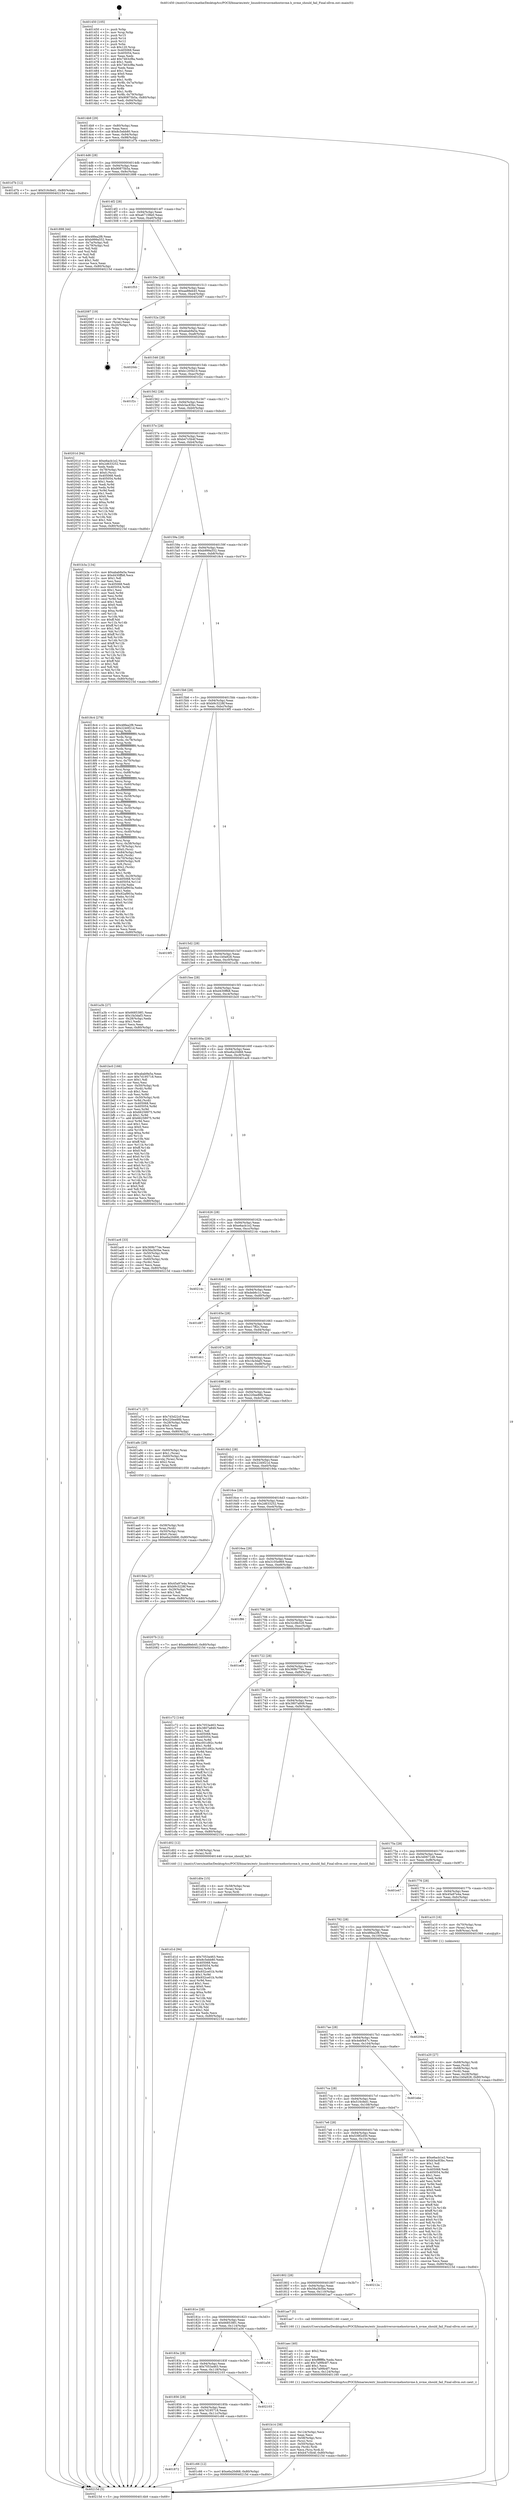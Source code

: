 digraph "0x401450" {
  label = "0x401450 (/mnt/c/Users/mathe/Desktop/tcc/POCII/binaries/extr_linuxdriversnvmehostnvme.h_nvme_should_fail_Final-ollvm.out::main(0))"
  labelloc = "t"
  node[shape=record]

  Entry [label="",width=0.3,height=0.3,shape=circle,fillcolor=black,style=filled]
  "0x4014b9" [label="{
     0x4014b9 [29]\l
     | [instrs]\l
     &nbsp;&nbsp;0x4014b9 \<+3\>: mov -0x80(%rbp),%eax\l
     &nbsp;&nbsp;0x4014bc \<+2\>: mov %eax,%ecx\l
     &nbsp;&nbsp;0x4014be \<+6\>: sub $0x8c5ebb80,%ecx\l
     &nbsp;&nbsp;0x4014c4 \<+6\>: mov %eax,-0x94(%rbp)\l
     &nbsp;&nbsp;0x4014ca \<+6\>: mov %ecx,-0x98(%rbp)\l
     &nbsp;&nbsp;0x4014d0 \<+6\>: je 0000000000401d7b \<main+0x92b\>\l
  }"]
  "0x401d7b" [label="{
     0x401d7b [12]\l
     | [instrs]\l
     &nbsp;&nbsp;0x401d7b \<+7\>: movl $0x516cfed1,-0x80(%rbp)\l
     &nbsp;&nbsp;0x401d82 \<+5\>: jmp 000000000040215d \<main+0xd0d\>\l
  }"]
  "0x4014d6" [label="{
     0x4014d6 [28]\l
     | [instrs]\l
     &nbsp;&nbsp;0x4014d6 \<+5\>: jmp 00000000004014db \<main+0x8b\>\l
     &nbsp;&nbsp;0x4014db \<+6\>: mov -0x94(%rbp),%eax\l
     &nbsp;&nbsp;0x4014e1 \<+5\>: sub $0x90875b5a,%eax\l
     &nbsp;&nbsp;0x4014e6 \<+6\>: mov %eax,-0x9c(%rbp)\l
     &nbsp;&nbsp;0x4014ec \<+6\>: je 0000000000401898 \<main+0x448\>\l
  }"]
  Exit [label="",width=0.3,height=0.3,shape=circle,fillcolor=black,style=filled,peripheries=2]
  "0x401898" [label="{
     0x401898 [44]\l
     | [instrs]\l
     &nbsp;&nbsp;0x401898 \<+5\>: mov $0x48fea2f8,%eax\l
     &nbsp;&nbsp;0x40189d \<+5\>: mov $0xb999a552,%ecx\l
     &nbsp;&nbsp;0x4018a2 \<+3\>: mov -0x7a(%rbp),%dl\l
     &nbsp;&nbsp;0x4018a5 \<+4\>: mov -0x79(%rbp),%sil\l
     &nbsp;&nbsp;0x4018a9 \<+3\>: mov %dl,%dil\l
     &nbsp;&nbsp;0x4018ac \<+3\>: and %sil,%dil\l
     &nbsp;&nbsp;0x4018af \<+3\>: xor %sil,%dl\l
     &nbsp;&nbsp;0x4018b2 \<+3\>: or %dl,%dil\l
     &nbsp;&nbsp;0x4018b5 \<+4\>: test $0x1,%dil\l
     &nbsp;&nbsp;0x4018b9 \<+3\>: cmovne %ecx,%eax\l
     &nbsp;&nbsp;0x4018bc \<+3\>: mov %eax,-0x80(%rbp)\l
     &nbsp;&nbsp;0x4018bf \<+5\>: jmp 000000000040215d \<main+0xd0d\>\l
  }"]
  "0x4014f2" [label="{
     0x4014f2 [28]\l
     | [instrs]\l
     &nbsp;&nbsp;0x4014f2 \<+5\>: jmp 00000000004014f7 \<main+0xa7\>\l
     &nbsp;&nbsp;0x4014f7 \<+6\>: mov -0x94(%rbp),%eax\l
     &nbsp;&nbsp;0x4014fd \<+5\>: sub $0xa67108e0,%eax\l
     &nbsp;&nbsp;0x401502 \<+6\>: mov %eax,-0xa0(%rbp)\l
     &nbsp;&nbsp;0x401508 \<+6\>: je 0000000000401f53 \<main+0xb03\>\l
  }"]
  "0x40215d" [label="{
     0x40215d [5]\l
     | [instrs]\l
     &nbsp;&nbsp;0x40215d \<+5\>: jmp 00000000004014b9 \<main+0x69\>\l
  }"]
  "0x401450" [label="{
     0x401450 [105]\l
     | [instrs]\l
     &nbsp;&nbsp;0x401450 \<+1\>: push %rbp\l
     &nbsp;&nbsp;0x401451 \<+3\>: mov %rsp,%rbp\l
     &nbsp;&nbsp;0x401454 \<+2\>: push %r15\l
     &nbsp;&nbsp;0x401456 \<+2\>: push %r14\l
     &nbsp;&nbsp;0x401458 \<+2\>: push %r12\l
     &nbsp;&nbsp;0x40145a \<+1\>: push %rbx\l
     &nbsp;&nbsp;0x40145b \<+7\>: sub $0x120,%rsp\l
     &nbsp;&nbsp;0x401462 \<+7\>: mov 0x405068,%eax\l
     &nbsp;&nbsp;0x401469 \<+7\>: mov 0x405054,%ecx\l
     &nbsp;&nbsp;0x401470 \<+2\>: mov %eax,%edx\l
     &nbsp;&nbsp;0x401472 \<+6\>: add $0x7463cf8a,%edx\l
     &nbsp;&nbsp;0x401478 \<+3\>: sub $0x1,%edx\l
     &nbsp;&nbsp;0x40147b \<+6\>: sub $0x7463cf8a,%edx\l
     &nbsp;&nbsp;0x401481 \<+3\>: imul %edx,%eax\l
     &nbsp;&nbsp;0x401484 \<+3\>: and $0x1,%eax\l
     &nbsp;&nbsp;0x401487 \<+3\>: cmp $0x0,%eax\l
     &nbsp;&nbsp;0x40148a \<+4\>: sete %r8b\l
     &nbsp;&nbsp;0x40148e \<+4\>: and $0x1,%r8b\l
     &nbsp;&nbsp;0x401492 \<+4\>: mov %r8b,-0x7a(%rbp)\l
     &nbsp;&nbsp;0x401496 \<+3\>: cmp $0xa,%ecx\l
     &nbsp;&nbsp;0x401499 \<+4\>: setl %r8b\l
     &nbsp;&nbsp;0x40149d \<+4\>: and $0x1,%r8b\l
     &nbsp;&nbsp;0x4014a1 \<+4\>: mov %r8b,-0x79(%rbp)\l
     &nbsp;&nbsp;0x4014a5 \<+7\>: movl $0x90875b5a,-0x80(%rbp)\l
     &nbsp;&nbsp;0x4014ac \<+6\>: mov %edi,-0x84(%rbp)\l
     &nbsp;&nbsp;0x4014b2 \<+7\>: mov %rsi,-0x90(%rbp)\l
  }"]
  "0x401d1d" [label="{
     0x401d1d [94]\l
     | [instrs]\l
     &nbsp;&nbsp;0x401d1d \<+5\>: mov $0x7053a463,%ecx\l
     &nbsp;&nbsp;0x401d22 \<+5\>: mov $0x8c5ebb80,%edx\l
     &nbsp;&nbsp;0x401d27 \<+7\>: mov 0x405068,%esi\l
     &nbsp;&nbsp;0x401d2e \<+8\>: mov 0x405054,%r8d\l
     &nbsp;&nbsp;0x401d36 \<+3\>: mov %esi,%r9d\l
     &nbsp;&nbsp;0x401d39 \<+7\>: add $0x932ce01b,%r9d\l
     &nbsp;&nbsp;0x401d40 \<+4\>: sub $0x1,%r9d\l
     &nbsp;&nbsp;0x401d44 \<+7\>: sub $0x932ce01b,%r9d\l
     &nbsp;&nbsp;0x401d4b \<+4\>: imul %r9d,%esi\l
     &nbsp;&nbsp;0x401d4f \<+3\>: and $0x1,%esi\l
     &nbsp;&nbsp;0x401d52 \<+3\>: cmp $0x0,%esi\l
     &nbsp;&nbsp;0x401d55 \<+4\>: sete %r10b\l
     &nbsp;&nbsp;0x401d59 \<+4\>: cmp $0xa,%r8d\l
     &nbsp;&nbsp;0x401d5d \<+4\>: setl %r11b\l
     &nbsp;&nbsp;0x401d61 \<+3\>: mov %r10b,%bl\l
     &nbsp;&nbsp;0x401d64 \<+3\>: and %r11b,%bl\l
     &nbsp;&nbsp;0x401d67 \<+3\>: xor %r11b,%r10b\l
     &nbsp;&nbsp;0x401d6a \<+3\>: or %r10b,%bl\l
     &nbsp;&nbsp;0x401d6d \<+3\>: test $0x1,%bl\l
     &nbsp;&nbsp;0x401d70 \<+3\>: cmovne %edx,%ecx\l
     &nbsp;&nbsp;0x401d73 \<+3\>: mov %ecx,-0x80(%rbp)\l
     &nbsp;&nbsp;0x401d76 \<+5\>: jmp 000000000040215d \<main+0xd0d\>\l
  }"]
  "0x401f53" [label="{
     0x401f53\l
  }", style=dashed]
  "0x40150e" [label="{
     0x40150e [28]\l
     | [instrs]\l
     &nbsp;&nbsp;0x40150e \<+5\>: jmp 0000000000401513 \<main+0xc3\>\l
     &nbsp;&nbsp;0x401513 \<+6\>: mov -0x94(%rbp),%eax\l
     &nbsp;&nbsp;0x401519 \<+5\>: sub $0xaa88eb45,%eax\l
     &nbsp;&nbsp;0x40151e \<+6\>: mov %eax,-0xa4(%rbp)\l
     &nbsp;&nbsp;0x401524 \<+6\>: je 0000000000402087 \<main+0xc37\>\l
  }"]
  "0x401d0e" [label="{
     0x401d0e [15]\l
     | [instrs]\l
     &nbsp;&nbsp;0x401d0e \<+4\>: mov -0x58(%rbp),%rax\l
     &nbsp;&nbsp;0x401d12 \<+3\>: mov (%rax),%rax\l
     &nbsp;&nbsp;0x401d15 \<+3\>: mov %rax,%rdi\l
     &nbsp;&nbsp;0x401d18 \<+5\>: call 0000000000401030 \<free@plt\>\l
     | [calls]\l
     &nbsp;&nbsp;0x401030 \{1\} (unknown)\l
  }"]
  "0x402087" [label="{
     0x402087 [19]\l
     | [instrs]\l
     &nbsp;&nbsp;0x402087 \<+4\>: mov -0x78(%rbp),%rax\l
     &nbsp;&nbsp;0x40208b \<+2\>: mov (%rax),%eax\l
     &nbsp;&nbsp;0x40208d \<+4\>: lea -0x20(%rbp),%rsp\l
     &nbsp;&nbsp;0x402091 \<+1\>: pop %rbx\l
     &nbsp;&nbsp;0x402092 \<+2\>: pop %r12\l
     &nbsp;&nbsp;0x402094 \<+2\>: pop %r14\l
     &nbsp;&nbsp;0x402096 \<+2\>: pop %r15\l
     &nbsp;&nbsp;0x402098 \<+1\>: pop %rbp\l
     &nbsp;&nbsp;0x402099 \<+1\>: ret\l
  }"]
  "0x40152a" [label="{
     0x40152a [28]\l
     | [instrs]\l
     &nbsp;&nbsp;0x40152a \<+5\>: jmp 000000000040152f \<main+0xdf\>\l
     &nbsp;&nbsp;0x40152f \<+6\>: mov -0x94(%rbp),%eax\l
     &nbsp;&nbsp;0x401535 \<+5\>: sub $0xabab9a5a,%eax\l
     &nbsp;&nbsp;0x40153a \<+6\>: mov %eax,-0xa8(%rbp)\l
     &nbsp;&nbsp;0x401540 \<+6\>: je 00000000004020dc \<main+0xc8c\>\l
  }"]
  "0x401872" [label="{
     0x401872\l
  }", style=dashed]
  "0x4020dc" [label="{
     0x4020dc\l
  }", style=dashed]
  "0x401546" [label="{
     0x401546 [28]\l
     | [instrs]\l
     &nbsp;&nbsp;0x401546 \<+5\>: jmp 000000000040154b \<main+0xfb\>\l
     &nbsp;&nbsp;0x40154b \<+6\>: mov -0x94(%rbp),%eax\l
     &nbsp;&nbsp;0x401551 \<+5\>: sub $0xb1205b19,%eax\l
     &nbsp;&nbsp;0x401556 \<+6\>: mov %eax,-0xac(%rbp)\l
     &nbsp;&nbsp;0x40155c \<+6\>: je 0000000000401f2c \<main+0xadc\>\l
  }"]
  "0x401c66" [label="{
     0x401c66 [12]\l
     | [instrs]\l
     &nbsp;&nbsp;0x401c66 \<+7\>: movl $0xe6a20d68,-0x80(%rbp)\l
     &nbsp;&nbsp;0x401c6d \<+5\>: jmp 000000000040215d \<main+0xd0d\>\l
  }"]
  "0x401f2c" [label="{
     0x401f2c\l
  }", style=dashed]
  "0x401562" [label="{
     0x401562 [28]\l
     | [instrs]\l
     &nbsp;&nbsp;0x401562 \<+5\>: jmp 0000000000401567 \<main+0x117\>\l
     &nbsp;&nbsp;0x401567 \<+6\>: mov -0x94(%rbp),%eax\l
     &nbsp;&nbsp;0x40156d \<+5\>: sub $0xb3ac83bc,%eax\l
     &nbsp;&nbsp;0x401572 \<+6\>: mov %eax,-0xb0(%rbp)\l
     &nbsp;&nbsp;0x401578 \<+6\>: je 000000000040201d \<main+0xbcd\>\l
  }"]
  "0x401856" [label="{
     0x401856 [28]\l
     | [instrs]\l
     &nbsp;&nbsp;0x401856 \<+5\>: jmp 000000000040185b \<main+0x40b\>\l
     &nbsp;&nbsp;0x40185b \<+6\>: mov -0x94(%rbp),%eax\l
     &nbsp;&nbsp;0x401861 \<+5\>: sub $0x7d195718,%eax\l
     &nbsp;&nbsp;0x401866 \<+6\>: mov %eax,-0x11c(%rbp)\l
     &nbsp;&nbsp;0x40186c \<+6\>: je 0000000000401c66 \<main+0x816\>\l
  }"]
  "0x40201d" [label="{
     0x40201d [94]\l
     | [instrs]\l
     &nbsp;&nbsp;0x40201d \<+5\>: mov $0xe6acb1e2,%eax\l
     &nbsp;&nbsp;0x402022 \<+5\>: mov $0x2d633252,%ecx\l
     &nbsp;&nbsp;0x402027 \<+2\>: xor %edx,%edx\l
     &nbsp;&nbsp;0x402029 \<+4\>: mov -0x78(%rbp),%rsi\l
     &nbsp;&nbsp;0x40202d \<+6\>: movl $0x0,(%rsi)\l
     &nbsp;&nbsp;0x402033 \<+7\>: mov 0x405068,%edi\l
     &nbsp;&nbsp;0x40203a \<+8\>: mov 0x405054,%r8d\l
     &nbsp;&nbsp;0x402042 \<+3\>: sub $0x1,%edx\l
     &nbsp;&nbsp;0x402045 \<+3\>: mov %edi,%r9d\l
     &nbsp;&nbsp;0x402048 \<+3\>: add %edx,%r9d\l
     &nbsp;&nbsp;0x40204b \<+4\>: imul %r9d,%edi\l
     &nbsp;&nbsp;0x40204f \<+3\>: and $0x1,%edi\l
     &nbsp;&nbsp;0x402052 \<+3\>: cmp $0x0,%edi\l
     &nbsp;&nbsp;0x402055 \<+4\>: sete %r10b\l
     &nbsp;&nbsp;0x402059 \<+4\>: cmp $0xa,%r8d\l
     &nbsp;&nbsp;0x40205d \<+4\>: setl %r11b\l
     &nbsp;&nbsp;0x402061 \<+3\>: mov %r10b,%bl\l
     &nbsp;&nbsp;0x402064 \<+3\>: and %r11b,%bl\l
     &nbsp;&nbsp;0x402067 \<+3\>: xor %r11b,%r10b\l
     &nbsp;&nbsp;0x40206a \<+3\>: or %r10b,%bl\l
     &nbsp;&nbsp;0x40206d \<+3\>: test $0x1,%bl\l
     &nbsp;&nbsp;0x402070 \<+3\>: cmovne %ecx,%eax\l
     &nbsp;&nbsp;0x402073 \<+3\>: mov %eax,-0x80(%rbp)\l
     &nbsp;&nbsp;0x402076 \<+5\>: jmp 000000000040215d \<main+0xd0d\>\l
  }"]
  "0x40157e" [label="{
     0x40157e [28]\l
     | [instrs]\l
     &nbsp;&nbsp;0x40157e \<+5\>: jmp 0000000000401583 \<main+0x133\>\l
     &nbsp;&nbsp;0x401583 \<+6\>: mov -0x94(%rbp),%eax\l
     &nbsp;&nbsp;0x401589 \<+5\>: sub $0xb47c5b4f,%eax\l
     &nbsp;&nbsp;0x40158e \<+6\>: mov %eax,-0xb4(%rbp)\l
     &nbsp;&nbsp;0x401594 \<+6\>: je 0000000000401b3a \<main+0x6ea\>\l
  }"]
  "0x402103" [label="{
     0x402103\l
  }", style=dashed]
  "0x401b3a" [label="{
     0x401b3a [134]\l
     | [instrs]\l
     &nbsp;&nbsp;0x401b3a \<+5\>: mov $0xabab9a5a,%eax\l
     &nbsp;&nbsp;0x401b3f \<+5\>: mov $0xd430ffb8,%ecx\l
     &nbsp;&nbsp;0x401b44 \<+2\>: mov $0x1,%dl\l
     &nbsp;&nbsp;0x401b46 \<+2\>: xor %esi,%esi\l
     &nbsp;&nbsp;0x401b48 \<+7\>: mov 0x405068,%edi\l
     &nbsp;&nbsp;0x401b4f \<+8\>: mov 0x405054,%r8d\l
     &nbsp;&nbsp;0x401b57 \<+3\>: sub $0x1,%esi\l
     &nbsp;&nbsp;0x401b5a \<+3\>: mov %edi,%r9d\l
     &nbsp;&nbsp;0x401b5d \<+3\>: add %esi,%r9d\l
     &nbsp;&nbsp;0x401b60 \<+4\>: imul %r9d,%edi\l
     &nbsp;&nbsp;0x401b64 \<+3\>: and $0x1,%edi\l
     &nbsp;&nbsp;0x401b67 \<+3\>: cmp $0x0,%edi\l
     &nbsp;&nbsp;0x401b6a \<+4\>: sete %r10b\l
     &nbsp;&nbsp;0x401b6e \<+4\>: cmp $0xa,%r8d\l
     &nbsp;&nbsp;0x401b72 \<+4\>: setl %r11b\l
     &nbsp;&nbsp;0x401b76 \<+3\>: mov %r10b,%bl\l
     &nbsp;&nbsp;0x401b79 \<+3\>: xor $0xff,%bl\l
     &nbsp;&nbsp;0x401b7c \<+3\>: mov %r11b,%r14b\l
     &nbsp;&nbsp;0x401b7f \<+4\>: xor $0xff,%r14b\l
     &nbsp;&nbsp;0x401b83 \<+3\>: xor $0x1,%dl\l
     &nbsp;&nbsp;0x401b86 \<+3\>: mov %bl,%r15b\l
     &nbsp;&nbsp;0x401b89 \<+4\>: and $0xff,%r15b\l
     &nbsp;&nbsp;0x401b8d \<+3\>: and %dl,%r10b\l
     &nbsp;&nbsp;0x401b90 \<+3\>: mov %r14b,%r12b\l
     &nbsp;&nbsp;0x401b93 \<+4\>: and $0xff,%r12b\l
     &nbsp;&nbsp;0x401b97 \<+3\>: and %dl,%r11b\l
     &nbsp;&nbsp;0x401b9a \<+3\>: or %r10b,%r15b\l
     &nbsp;&nbsp;0x401b9d \<+3\>: or %r11b,%r12b\l
     &nbsp;&nbsp;0x401ba0 \<+3\>: xor %r12b,%r15b\l
     &nbsp;&nbsp;0x401ba3 \<+3\>: or %r14b,%bl\l
     &nbsp;&nbsp;0x401ba6 \<+3\>: xor $0xff,%bl\l
     &nbsp;&nbsp;0x401ba9 \<+3\>: or $0x1,%dl\l
     &nbsp;&nbsp;0x401bac \<+2\>: and %dl,%bl\l
     &nbsp;&nbsp;0x401bae \<+3\>: or %bl,%r15b\l
     &nbsp;&nbsp;0x401bb1 \<+4\>: test $0x1,%r15b\l
     &nbsp;&nbsp;0x401bb5 \<+3\>: cmovne %ecx,%eax\l
     &nbsp;&nbsp;0x401bb8 \<+3\>: mov %eax,-0x80(%rbp)\l
     &nbsp;&nbsp;0x401bbb \<+5\>: jmp 000000000040215d \<main+0xd0d\>\l
  }"]
  "0x40159a" [label="{
     0x40159a [28]\l
     | [instrs]\l
     &nbsp;&nbsp;0x40159a \<+5\>: jmp 000000000040159f \<main+0x14f\>\l
     &nbsp;&nbsp;0x40159f \<+6\>: mov -0x94(%rbp),%eax\l
     &nbsp;&nbsp;0x4015a5 \<+5\>: sub $0xb999a552,%eax\l
     &nbsp;&nbsp;0x4015aa \<+6\>: mov %eax,-0xb8(%rbp)\l
     &nbsp;&nbsp;0x4015b0 \<+6\>: je 00000000004018c4 \<main+0x474\>\l
  }"]
  "0x40183a" [label="{
     0x40183a [28]\l
     | [instrs]\l
     &nbsp;&nbsp;0x40183a \<+5\>: jmp 000000000040183f \<main+0x3ef\>\l
     &nbsp;&nbsp;0x40183f \<+6\>: mov -0x94(%rbp),%eax\l
     &nbsp;&nbsp;0x401845 \<+5\>: sub $0x7053a463,%eax\l
     &nbsp;&nbsp;0x40184a \<+6\>: mov %eax,-0x118(%rbp)\l
     &nbsp;&nbsp;0x401850 \<+6\>: je 0000000000402103 \<main+0xcb3\>\l
  }"]
  "0x4018c4" [label="{
     0x4018c4 [278]\l
     | [instrs]\l
     &nbsp;&nbsp;0x4018c4 \<+5\>: mov $0x48fea2f8,%eax\l
     &nbsp;&nbsp;0x4018c9 \<+5\>: mov $0x2240f21d,%ecx\l
     &nbsp;&nbsp;0x4018ce \<+3\>: mov %rsp,%rdx\l
     &nbsp;&nbsp;0x4018d1 \<+4\>: add $0xfffffffffffffff0,%rdx\l
     &nbsp;&nbsp;0x4018d5 \<+3\>: mov %rdx,%rsp\l
     &nbsp;&nbsp;0x4018d8 \<+4\>: mov %rdx,-0x78(%rbp)\l
     &nbsp;&nbsp;0x4018dc \<+3\>: mov %rsp,%rdx\l
     &nbsp;&nbsp;0x4018df \<+4\>: add $0xfffffffffffffff0,%rdx\l
     &nbsp;&nbsp;0x4018e3 \<+3\>: mov %rdx,%rsp\l
     &nbsp;&nbsp;0x4018e6 \<+3\>: mov %rsp,%rsi\l
     &nbsp;&nbsp;0x4018e9 \<+4\>: add $0xfffffffffffffff0,%rsi\l
     &nbsp;&nbsp;0x4018ed \<+3\>: mov %rsi,%rsp\l
     &nbsp;&nbsp;0x4018f0 \<+4\>: mov %rsi,-0x70(%rbp)\l
     &nbsp;&nbsp;0x4018f4 \<+3\>: mov %rsp,%rsi\l
     &nbsp;&nbsp;0x4018f7 \<+4\>: add $0xfffffffffffffff0,%rsi\l
     &nbsp;&nbsp;0x4018fb \<+3\>: mov %rsi,%rsp\l
     &nbsp;&nbsp;0x4018fe \<+4\>: mov %rsi,-0x68(%rbp)\l
     &nbsp;&nbsp;0x401902 \<+3\>: mov %rsp,%rsi\l
     &nbsp;&nbsp;0x401905 \<+4\>: add $0xfffffffffffffff0,%rsi\l
     &nbsp;&nbsp;0x401909 \<+3\>: mov %rsi,%rsp\l
     &nbsp;&nbsp;0x40190c \<+4\>: mov %rsi,-0x60(%rbp)\l
     &nbsp;&nbsp;0x401910 \<+3\>: mov %rsp,%rsi\l
     &nbsp;&nbsp;0x401913 \<+4\>: add $0xfffffffffffffff0,%rsi\l
     &nbsp;&nbsp;0x401917 \<+3\>: mov %rsi,%rsp\l
     &nbsp;&nbsp;0x40191a \<+4\>: mov %rsi,-0x58(%rbp)\l
     &nbsp;&nbsp;0x40191e \<+3\>: mov %rsp,%rsi\l
     &nbsp;&nbsp;0x401921 \<+4\>: add $0xfffffffffffffff0,%rsi\l
     &nbsp;&nbsp;0x401925 \<+3\>: mov %rsi,%rsp\l
     &nbsp;&nbsp;0x401928 \<+4\>: mov %rsi,-0x50(%rbp)\l
     &nbsp;&nbsp;0x40192c \<+3\>: mov %rsp,%rsi\l
     &nbsp;&nbsp;0x40192f \<+4\>: add $0xfffffffffffffff0,%rsi\l
     &nbsp;&nbsp;0x401933 \<+3\>: mov %rsi,%rsp\l
     &nbsp;&nbsp;0x401936 \<+4\>: mov %rsi,-0x48(%rbp)\l
     &nbsp;&nbsp;0x40193a \<+3\>: mov %rsp,%rsi\l
     &nbsp;&nbsp;0x40193d \<+4\>: add $0xfffffffffffffff0,%rsi\l
     &nbsp;&nbsp;0x401941 \<+3\>: mov %rsi,%rsp\l
     &nbsp;&nbsp;0x401944 \<+4\>: mov %rsi,-0x40(%rbp)\l
     &nbsp;&nbsp;0x401948 \<+3\>: mov %rsp,%rsi\l
     &nbsp;&nbsp;0x40194b \<+4\>: add $0xfffffffffffffff0,%rsi\l
     &nbsp;&nbsp;0x40194f \<+3\>: mov %rsi,%rsp\l
     &nbsp;&nbsp;0x401952 \<+4\>: mov %rsi,-0x38(%rbp)\l
     &nbsp;&nbsp;0x401956 \<+4\>: mov -0x78(%rbp),%rsi\l
     &nbsp;&nbsp;0x40195a \<+6\>: movl $0x0,(%rsi)\l
     &nbsp;&nbsp;0x401960 \<+6\>: mov -0x84(%rbp),%edi\l
     &nbsp;&nbsp;0x401966 \<+2\>: mov %edi,(%rdx)\l
     &nbsp;&nbsp;0x401968 \<+4\>: mov -0x70(%rbp),%rsi\l
     &nbsp;&nbsp;0x40196c \<+7\>: mov -0x90(%rbp),%r8\l
     &nbsp;&nbsp;0x401973 \<+3\>: mov %r8,(%rsi)\l
     &nbsp;&nbsp;0x401976 \<+3\>: cmpl $0x2,(%rdx)\l
     &nbsp;&nbsp;0x401979 \<+4\>: setne %r9b\l
     &nbsp;&nbsp;0x40197d \<+4\>: and $0x1,%r9b\l
     &nbsp;&nbsp;0x401981 \<+4\>: mov %r9b,-0x29(%rbp)\l
     &nbsp;&nbsp;0x401985 \<+8\>: mov 0x405068,%r10d\l
     &nbsp;&nbsp;0x40198d \<+8\>: mov 0x405054,%r11d\l
     &nbsp;&nbsp;0x401995 \<+3\>: mov %r10d,%ebx\l
     &nbsp;&nbsp;0x401998 \<+6\>: sub $0x92af903a,%ebx\l
     &nbsp;&nbsp;0x40199e \<+3\>: sub $0x1,%ebx\l
     &nbsp;&nbsp;0x4019a1 \<+6\>: add $0x92af903a,%ebx\l
     &nbsp;&nbsp;0x4019a7 \<+4\>: imul %ebx,%r10d\l
     &nbsp;&nbsp;0x4019ab \<+4\>: and $0x1,%r10d\l
     &nbsp;&nbsp;0x4019af \<+4\>: cmp $0x0,%r10d\l
     &nbsp;&nbsp;0x4019b3 \<+4\>: sete %r9b\l
     &nbsp;&nbsp;0x4019b7 \<+4\>: cmp $0xa,%r11d\l
     &nbsp;&nbsp;0x4019bb \<+4\>: setl %r14b\l
     &nbsp;&nbsp;0x4019bf \<+3\>: mov %r9b,%r15b\l
     &nbsp;&nbsp;0x4019c2 \<+3\>: and %r14b,%r15b\l
     &nbsp;&nbsp;0x4019c5 \<+3\>: xor %r14b,%r9b\l
     &nbsp;&nbsp;0x4019c8 \<+3\>: or %r9b,%r15b\l
     &nbsp;&nbsp;0x4019cb \<+4\>: test $0x1,%r15b\l
     &nbsp;&nbsp;0x4019cf \<+3\>: cmovne %ecx,%eax\l
     &nbsp;&nbsp;0x4019d2 \<+3\>: mov %eax,-0x80(%rbp)\l
     &nbsp;&nbsp;0x4019d5 \<+5\>: jmp 000000000040215d \<main+0xd0d\>\l
  }"]
  "0x4015b6" [label="{
     0x4015b6 [28]\l
     | [instrs]\l
     &nbsp;&nbsp;0x4015b6 \<+5\>: jmp 00000000004015bb \<main+0x16b\>\l
     &nbsp;&nbsp;0x4015bb \<+6\>: mov -0x94(%rbp),%eax\l
     &nbsp;&nbsp;0x4015c1 \<+5\>: sub $0xb9c3228f,%eax\l
     &nbsp;&nbsp;0x4015c6 \<+6\>: mov %eax,-0xbc(%rbp)\l
     &nbsp;&nbsp;0x4015cc \<+6\>: je 00000000004019f5 \<main+0x5a5\>\l
  }"]
  "0x401a56" [label="{
     0x401a56\l
  }", style=dashed]
  "0x401b14" [label="{
     0x401b14 [38]\l
     | [instrs]\l
     &nbsp;&nbsp;0x401b14 \<+6\>: mov -0x124(%rbp),%ecx\l
     &nbsp;&nbsp;0x401b1a \<+3\>: imul %eax,%ecx\l
     &nbsp;&nbsp;0x401b1d \<+4\>: mov -0x58(%rbp),%rsi\l
     &nbsp;&nbsp;0x401b21 \<+3\>: mov (%rsi),%rsi\l
     &nbsp;&nbsp;0x401b24 \<+4\>: mov -0x50(%rbp),%rdi\l
     &nbsp;&nbsp;0x401b28 \<+3\>: movslq (%rdi),%rdi\l
     &nbsp;&nbsp;0x401b2b \<+3\>: mov %ecx,(%rsi,%rdi,4)\l
     &nbsp;&nbsp;0x401b2e \<+7\>: movl $0xb47c5b4f,-0x80(%rbp)\l
     &nbsp;&nbsp;0x401b35 \<+5\>: jmp 000000000040215d \<main+0xd0d\>\l
  }"]
  "0x4019f5" [label="{
     0x4019f5\l
  }", style=dashed]
  "0x4015d2" [label="{
     0x4015d2 [28]\l
     | [instrs]\l
     &nbsp;&nbsp;0x4015d2 \<+5\>: jmp 00000000004015d7 \<main+0x187\>\l
     &nbsp;&nbsp;0x4015d7 \<+6\>: mov -0x94(%rbp),%eax\l
     &nbsp;&nbsp;0x4015dd \<+5\>: sub $0xc1b0a928,%eax\l
     &nbsp;&nbsp;0x4015e2 \<+6\>: mov %eax,-0xc0(%rbp)\l
     &nbsp;&nbsp;0x4015e8 \<+6\>: je 0000000000401a3b \<main+0x5eb\>\l
  }"]
  "0x401aec" [label="{
     0x401aec [40]\l
     | [instrs]\l
     &nbsp;&nbsp;0x401aec \<+5\>: mov $0x2,%ecx\l
     &nbsp;&nbsp;0x401af1 \<+1\>: cltd\l
     &nbsp;&nbsp;0x401af2 \<+2\>: idiv %ecx\l
     &nbsp;&nbsp;0x401af4 \<+6\>: imul $0xfffffffe,%edx,%ecx\l
     &nbsp;&nbsp;0x401afa \<+6\>: add $0x7a99b4f7,%ecx\l
     &nbsp;&nbsp;0x401b00 \<+3\>: add $0x1,%ecx\l
     &nbsp;&nbsp;0x401b03 \<+6\>: sub $0x7a99b4f7,%ecx\l
     &nbsp;&nbsp;0x401b09 \<+6\>: mov %ecx,-0x124(%rbp)\l
     &nbsp;&nbsp;0x401b0f \<+5\>: call 0000000000401160 \<next_i\>\l
     | [calls]\l
     &nbsp;&nbsp;0x401160 \{1\} (/mnt/c/Users/mathe/Desktop/tcc/POCII/binaries/extr_linuxdriversnvmehostnvme.h_nvme_should_fail_Final-ollvm.out::next_i)\l
  }"]
  "0x401a3b" [label="{
     0x401a3b [27]\l
     | [instrs]\l
     &nbsp;&nbsp;0x401a3b \<+5\>: mov $0x668538f1,%eax\l
     &nbsp;&nbsp;0x401a40 \<+5\>: mov $0x1fa3daf3,%ecx\l
     &nbsp;&nbsp;0x401a45 \<+3\>: mov -0x28(%rbp),%edx\l
     &nbsp;&nbsp;0x401a48 \<+3\>: cmp $0x1,%edx\l
     &nbsp;&nbsp;0x401a4b \<+3\>: cmovl %ecx,%eax\l
     &nbsp;&nbsp;0x401a4e \<+3\>: mov %eax,-0x80(%rbp)\l
     &nbsp;&nbsp;0x401a51 \<+5\>: jmp 000000000040215d \<main+0xd0d\>\l
  }"]
  "0x4015ee" [label="{
     0x4015ee [28]\l
     | [instrs]\l
     &nbsp;&nbsp;0x4015ee \<+5\>: jmp 00000000004015f3 \<main+0x1a3\>\l
     &nbsp;&nbsp;0x4015f3 \<+6\>: mov -0x94(%rbp),%eax\l
     &nbsp;&nbsp;0x4015f9 \<+5\>: sub $0xd430ffb8,%eax\l
     &nbsp;&nbsp;0x4015fe \<+6\>: mov %eax,-0xc4(%rbp)\l
     &nbsp;&nbsp;0x401604 \<+6\>: je 0000000000401bc0 \<main+0x770\>\l
  }"]
  "0x40181e" [label="{
     0x40181e [28]\l
     | [instrs]\l
     &nbsp;&nbsp;0x40181e \<+5\>: jmp 0000000000401823 \<main+0x3d3\>\l
     &nbsp;&nbsp;0x401823 \<+6\>: mov -0x94(%rbp),%eax\l
     &nbsp;&nbsp;0x401829 \<+5\>: sub $0x668538f1,%eax\l
     &nbsp;&nbsp;0x40182e \<+6\>: mov %eax,-0x114(%rbp)\l
     &nbsp;&nbsp;0x401834 \<+6\>: je 0000000000401a56 \<main+0x606\>\l
  }"]
  "0x401bc0" [label="{
     0x401bc0 [166]\l
     | [instrs]\l
     &nbsp;&nbsp;0x401bc0 \<+5\>: mov $0xabab9a5a,%eax\l
     &nbsp;&nbsp;0x401bc5 \<+5\>: mov $0x7d195718,%ecx\l
     &nbsp;&nbsp;0x401bca \<+2\>: mov $0x1,%dl\l
     &nbsp;&nbsp;0x401bcc \<+2\>: xor %esi,%esi\l
     &nbsp;&nbsp;0x401bce \<+4\>: mov -0x50(%rbp),%rdi\l
     &nbsp;&nbsp;0x401bd2 \<+3\>: mov (%rdi),%r8d\l
     &nbsp;&nbsp;0x401bd5 \<+3\>: sub $0x1,%esi\l
     &nbsp;&nbsp;0x401bd8 \<+3\>: sub %esi,%r8d\l
     &nbsp;&nbsp;0x401bdb \<+4\>: mov -0x50(%rbp),%rdi\l
     &nbsp;&nbsp;0x401bdf \<+3\>: mov %r8d,(%rdi)\l
     &nbsp;&nbsp;0x401be2 \<+7\>: mov 0x405068,%esi\l
     &nbsp;&nbsp;0x401be9 \<+8\>: mov 0x405054,%r8d\l
     &nbsp;&nbsp;0x401bf1 \<+3\>: mov %esi,%r9d\l
     &nbsp;&nbsp;0x401bf4 \<+7\>: sub $0x66258975,%r9d\l
     &nbsp;&nbsp;0x401bfb \<+4\>: sub $0x1,%r9d\l
     &nbsp;&nbsp;0x401bff \<+7\>: add $0x66258975,%r9d\l
     &nbsp;&nbsp;0x401c06 \<+4\>: imul %r9d,%esi\l
     &nbsp;&nbsp;0x401c0a \<+3\>: and $0x1,%esi\l
     &nbsp;&nbsp;0x401c0d \<+3\>: cmp $0x0,%esi\l
     &nbsp;&nbsp;0x401c10 \<+4\>: sete %r10b\l
     &nbsp;&nbsp;0x401c14 \<+4\>: cmp $0xa,%r8d\l
     &nbsp;&nbsp;0x401c18 \<+4\>: setl %r11b\l
     &nbsp;&nbsp;0x401c1c \<+3\>: mov %r10b,%bl\l
     &nbsp;&nbsp;0x401c1f \<+3\>: xor $0xff,%bl\l
     &nbsp;&nbsp;0x401c22 \<+3\>: mov %r11b,%r14b\l
     &nbsp;&nbsp;0x401c25 \<+4\>: xor $0xff,%r14b\l
     &nbsp;&nbsp;0x401c29 \<+3\>: xor $0x0,%dl\l
     &nbsp;&nbsp;0x401c2c \<+3\>: mov %bl,%r15b\l
     &nbsp;&nbsp;0x401c2f \<+4\>: and $0x0,%r15b\l
     &nbsp;&nbsp;0x401c33 \<+3\>: and %dl,%r10b\l
     &nbsp;&nbsp;0x401c36 \<+3\>: mov %r14b,%r12b\l
     &nbsp;&nbsp;0x401c39 \<+4\>: and $0x0,%r12b\l
     &nbsp;&nbsp;0x401c3d \<+3\>: and %dl,%r11b\l
     &nbsp;&nbsp;0x401c40 \<+3\>: or %r10b,%r15b\l
     &nbsp;&nbsp;0x401c43 \<+3\>: or %r11b,%r12b\l
     &nbsp;&nbsp;0x401c46 \<+3\>: xor %r12b,%r15b\l
     &nbsp;&nbsp;0x401c49 \<+3\>: or %r14b,%bl\l
     &nbsp;&nbsp;0x401c4c \<+3\>: xor $0xff,%bl\l
     &nbsp;&nbsp;0x401c4f \<+3\>: or $0x0,%dl\l
     &nbsp;&nbsp;0x401c52 \<+2\>: and %dl,%bl\l
     &nbsp;&nbsp;0x401c54 \<+3\>: or %bl,%r15b\l
     &nbsp;&nbsp;0x401c57 \<+4\>: test $0x1,%r15b\l
     &nbsp;&nbsp;0x401c5b \<+3\>: cmovne %ecx,%eax\l
     &nbsp;&nbsp;0x401c5e \<+3\>: mov %eax,-0x80(%rbp)\l
     &nbsp;&nbsp;0x401c61 \<+5\>: jmp 000000000040215d \<main+0xd0d\>\l
  }"]
  "0x40160a" [label="{
     0x40160a [28]\l
     | [instrs]\l
     &nbsp;&nbsp;0x40160a \<+5\>: jmp 000000000040160f \<main+0x1bf\>\l
     &nbsp;&nbsp;0x40160f \<+6\>: mov -0x94(%rbp),%eax\l
     &nbsp;&nbsp;0x401615 \<+5\>: sub $0xe6a20d68,%eax\l
     &nbsp;&nbsp;0x40161a \<+6\>: mov %eax,-0xc8(%rbp)\l
     &nbsp;&nbsp;0x401620 \<+6\>: je 0000000000401ac6 \<main+0x676\>\l
  }"]
  "0x401ae7" [label="{
     0x401ae7 [5]\l
     | [instrs]\l
     &nbsp;&nbsp;0x401ae7 \<+5\>: call 0000000000401160 \<next_i\>\l
     | [calls]\l
     &nbsp;&nbsp;0x401160 \{1\} (/mnt/c/Users/mathe/Desktop/tcc/POCII/binaries/extr_linuxdriversnvmehostnvme.h_nvme_should_fail_Final-ollvm.out::next_i)\l
  }"]
  "0x401ac6" [label="{
     0x401ac6 [33]\l
     | [instrs]\l
     &nbsp;&nbsp;0x401ac6 \<+5\>: mov $0x369b774e,%eax\l
     &nbsp;&nbsp;0x401acb \<+5\>: mov $0x56a3b5be,%ecx\l
     &nbsp;&nbsp;0x401ad0 \<+4\>: mov -0x50(%rbp),%rdx\l
     &nbsp;&nbsp;0x401ad4 \<+2\>: mov (%rdx),%esi\l
     &nbsp;&nbsp;0x401ad6 \<+4\>: mov -0x60(%rbp),%rdx\l
     &nbsp;&nbsp;0x401ada \<+2\>: cmp (%rdx),%esi\l
     &nbsp;&nbsp;0x401adc \<+3\>: cmovl %ecx,%eax\l
     &nbsp;&nbsp;0x401adf \<+3\>: mov %eax,-0x80(%rbp)\l
     &nbsp;&nbsp;0x401ae2 \<+5\>: jmp 000000000040215d \<main+0xd0d\>\l
  }"]
  "0x401626" [label="{
     0x401626 [28]\l
     | [instrs]\l
     &nbsp;&nbsp;0x401626 \<+5\>: jmp 000000000040162b \<main+0x1db\>\l
     &nbsp;&nbsp;0x40162b \<+6\>: mov -0x94(%rbp),%eax\l
     &nbsp;&nbsp;0x401631 \<+5\>: sub $0xe6acb1e2,%eax\l
     &nbsp;&nbsp;0x401636 \<+6\>: mov %eax,-0xcc(%rbp)\l
     &nbsp;&nbsp;0x40163c \<+6\>: je 000000000040214c \<main+0xcfc\>\l
  }"]
  "0x401802" [label="{
     0x401802 [28]\l
     | [instrs]\l
     &nbsp;&nbsp;0x401802 \<+5\>: jmp 0000000000401807 \<main+0x3b7\>\l
     &nbsp;&nbsp;0x401807 \<+6\>: mov -0x94(%rbp),%eax\l
     &nbsp;&nbsp;0x40180d \<+5\>: sub $0x56a3b5be,%eax\l
     &nbsp;&nbsp;0x401812 \<+6\>: mov %eax,-0x110(%rbp)\l
     &nbsp;&nbsp;0x401818 \<+6\>: je 0000000000401ae7 \<main+0x697\>\l
  }"]
  "0x40214c" [label="{
     0x40214c\l
  }", style=dashed]
  "0x401642" [label="{
     0x401642 [28]\l
     | [instrs]\l
     &nbsp;&nbsp;0x401642 \<+5\>: jmp 0000000000401647 \<main+0x1f7\>\l
     &nbsp;&nbsp;0x401647 \<+6\>: mov -0x94(%rbp),%eax\l
     &nbsp;&nbsp;0x40164d \<+5\>: sub $0xdeb6c1c,%eax\l
     &nbsp;&nbsp;0x401652 \<+6\>: mov %eax,-0xd0(%rbp)\l
     &nbsp;&nbsp;0x401658 \<+6\>: je 0000000000401d87 \<main+0x937\>\l
  }"]
  "0x40212a" [label="{
     0x40212a\l
  }", style=dashed]
  "0x401d87" [label="{
     0x401d87\l
  }", style=dashed]
  "0x40165e" [label="{
     0x40165e [28]\l
     | [instrs]\l
     &nbsp;&nbsp;0x40165e \<+5\>: jmp 0000000000401663 \<main+0x213\>\l
     &nbsp;&nbsp;0x401663 \<+6\>: mov -0x94(%rbp),%eax\l
     &nbsp;&nbsp;0x401669 \<+5\>: sub $0xe17ff2c,%eax\l
     &nbsp;&nbsp;0x40166e \<+6\>: mov %eax,-0xd4(%rbp)\l
     &nbsp;&nbsp;0x401674 \<+6\>: je 0000000000401dc1 \<main+0x971\>\l
  }"]
  "0x4017e6" [label="{
     0x4017e6 [28]\l
     | [instrs]\l
     &nbsp;&nbsp;0x4017e6 \<+5\>: jmp 00000000004017eb \<main+0x39b\>\l
     &nbsp;&nbsp;0x4017eb \<+6\>: mov -0x94(%rbp),%eax\l
     &nbsp;&nbsp;0x4017f1 \<+5\>: sub $0x539f2d50,%eax\l
     &nbsp;&nbsp;0x4017f6 \<+6\>: mov %eax,-0x10c(%rbp)\l
     &nbsp;&nbsp;0x4017fc \<+6\>: je 000000000040212a \<main+0xcda\>\l
  }"]
  "0x401dc1" [label="{
     0x401dc1\l
  }", style=dashed]
  "0x40167a" [label="{
     0x40167a [28]\l
     | [instrs]\l
     &nbsp;&nbsp;0x40167a \<+5\>: jmp 000000000040167f \<main+0x22f\>\l
     &nbsp;&nbsp;0x40167f \<+6\>: mov -0x94(%rbp),%eax\l
     &nbsp;&nbsp;0x401685 \<+5\>: sub $0x1fa3daf3,%eax\l
     &nbsp;&nbsp;0x40168a \<+6\>: mov %eax,-0xd8(%rbp)\l
     &nbsp;&nbsp;0x401690 \<+6\>: je 0000000000401a71 \<main+0x621\>\l
  }"]
  "0x401f97" [label="{
     0x401f97 [134]\l
     | [instrs]\l
     &nbsp;&nbsp;0x401f97 \<+5\>: mov $0xe6acb1e2,%eax\l
     &nbsp;&nbsp;0x401f9c \<+5\>: mov $0xb3ac83bc,%ecx\l
     &nbsp;&nbsp;0x401fa1 \<+2\>: mov $0x1,%dl\l
     &nbsp;&nbsp;0x401fa3 \<+2\>: xor %esi,%esi\l
     &nbsp;&nbsp;0x401fa5 \<+7\>: mov 0x405068,%edi\l
     &nbsp;&nbsp;0x401fac \<+8\>: mov 0x405054,%r8d\l
     &nbsp;&nbsp;0x401fb4 \<+3\>: sub $0x1,%esi\l
     &nbsp;&nbsp;0x401fb7 \<+3\>: mov %edi,%r9d\l
     &nbsp;&nbsp;0x401fba \<+3\>: add %esi,%r9d\l
     &nbsp;&nbsp;0x401fbd \<+4\>: imul %r9d,%edi\l
     &nbsp;&nbsp;0x401fc1 \<+3\>: and $0x1,%edi\l
     &nbsp;&nbsp;0x401fc4 \<+3\>: cmp $0x0,%edi\l
     &nbsp;&nbsp;0x401fc7 \<+4\>: sete %r10b\l
     &nbsp;&nbsp;0x401fcb \<+4\>: cmp $0xa,%r8d\l
     &nbsp;&nbsp;0x401fcf \<+4\>: setl %r11b\l
     &nbsp;&nbsp;0x401fd3 \<+3\>: mov %r10b,%bl\l
     &nbsp;&nbsp;0x401fd6 \<+3\>: xor $0xff,%bl\l
     &nbsp;&nbsp;0x401fd9 \<+3\>: mov %r11b,%r14b\l
     &nbsp;&nbsp;0x401fdc \<+4\>: xor $0xff,%r14b\l
     &nbsp;&nbsp;0x401fe0 \<+3\>: xor $0x0,%dl\l
     &nbsp;&nbsp;0x401fe3 \<+3\>: mov %bl,%r15b\l
     &nbsp;&nbsp;0x401fe6 \<+4\>: and $0x0,%r15b\l
     &nbsp;&nbsp;0x401fea \<+3\>: and %dl,%r10b\l
     &nbsp;&nbsp;0x401fed \<+3\>: mov %r14b,%r12b\l
     &nbsp;&nbsp;0x401ff0 \<+4\>: and $0x0,%r12b\l
     &nbsp;&nbsp;0x401ff4 \<+3\>: and %dl,%r11b\l
     &nbsp;&nbsp;0x401ff7 \<+3\>: or %r10b,%r15b\l
     &nbsp;&nbsp;0x401ffa \<+3\>: or %r11b,%r12b\l
     &nbsp;&nbsp;0x401ffd \<+3\>: xor %r12b,%r15b\l
     &nbsp;&nbsp;0x402000 \<+3\>: or %r14b,%bl\l
     &nbsp;&nbsp;0x402003 \<+3\>: xor $0xff,%bl\l
     &nbsp;&nbsp;0x402006 \<+3\>: or $0x0,%dl\l
     &nbsp;&nbsp;0x402009 \<+2\>: and %dl,%bl\l
     &nbsp;&nbsp;0x40200b \<+3\>: or %bl,%r15b\l
     &nbsp;&nbsp;0x40200e \<+4\>: test $0x1,%r15b\l
     &nbsp;&nbsp;0x402012 \<+3\>: cmovne %ecx,%eax\l
     &nbsp;&nbsp;0x402015 \<+3\>: mov %eax,-0x80(%rbp)\l
     &nbsp;&nbsp;0x402018 \<+5\>: jmp 000000000040215d \<main+0xd0d\>\l
  }"]
  "0x401a71" [label="{
     0x401a71 [27]\l
     | [instrs]\l
     &nbsp;&nbsp;0x401a71 \<+5\>: mov $0x7d3d22cf,%eax\l
     &nbsp;&nbsp;0x401a76 \<+5\>: mov $0x220ee88b,%ecx\l
     &nbsp;&nbsp;0x401a7b \<+3\>: mov -0x28(%rbp),%edx\l
     &nbsp;&nbsp;0x401a7e \<+3\>: cmp $0x0,%edx\l
     &nbsp;&nbsp;0x401a81 \<+3\>: cmove %ecx,%eax\l
     &nbsp;&nbsp;0x401a84 \<+3\>: mov %eax,-0x80(%rbp)\l
     &nbsp;&nbsp;0x401a87 \<+5\>: jmp 000000000040215d \<main+0xd0d\>\l
  }"]
  "0x401696" [label="{
     0x401696 [28]\l
     | [instrs]\l
     &nbsp;&nbsp;0x401696 \<+5\>: jmp 000000000040169b \<main+0x24b\>\l
     &nbsp;&nbsp;0x40169b \<+6\>: mov -0x94(%rbp),%eax\l
     &nbsp;&nbsp;0x4016a1 \<+5\>: sub $0x220ee88b,%eax\l
     &nbsp;&nbsp;0x4016a6 \<+6\>: mov %eax,-0xdc(%rbp)\l
     &nbsp;&nbsp;0x4016ac \<+6\>: je 0000000000401a8c \<main+0x63c\>\l
  }"]
  "0x4017ca" [label="{
     0x4017ca [28]\l
     | [instrs]\l
     &nbsp;&nbsp;0x4017ca \<+5\>: jmp 00000000004017cf \<main+0x37f\>\l
     &nbsp;&nbsp;0x4017cf \<+6\>: mov -0x94(%rbp),%eax\l
     &nbsp;&nbsp;0x4017d5 \<+5\>: sub $0x516cfed1,%eax\l
     &nbsp;&nbsp;0x4017da \<+6\>: mov %eax,-0x108(%rbp)\l
     &nbsp;&nbsp;0x4017e0 \<+6\>: je 0000000000401f97 \<main+0xb47\>\l
  }"]
  "0x401a8c" [label="{
     0x401a8c [29]\l
     | [instrs]\l
     &nbsp;&nbsp;0x401a8c \<+4\>: mov -0x60(%rbp),%rax\l
     &nbsp;&nbsp;0x401a90 \<+6\>: movl $0x1,(%rax)\l
     &nbsp;&nbsp;0x401a96 \<+4\>: mov -0x60(%rbp),%rax\l
     &nbsp;&nbsp;0x401a9a \<+3\>: movslq (%rax),%rax\l
     &nbsp;&nbsp;0x401a9d \<+4\>: shl $0x2,%rax\l
     &nbsp;&nbsp;0x401aa1 \<+3\>: mov %rax,%rdi\l
     &nbsp;&nbsp;0x401aa4 \<+5\>: call 0000000000401050 \<malloc@plt\>\l
     | [calls]\l
     &nbsp;&nbsp;0x401050 \{1\} (unknown)\l
  }"]
  "0x4016b2" [label="{
     0x4016b2 [28]\l
     | [instrs]\l
     &nbsp;&nbsp;0x4016b2 \<+5\>: jmp 00000000004016b7 \<main+0x267\>\l
     &nbsp;&nbsp;0x4016b7 \<+6\>: mov -0x94(%rbp),%eax\l
     &nbsp;&nbsp;0x4016bd \<+5\>: sub $0x2240f21d,%eax\l
     &nbsp;&nbsp;0x4016c2 \<+6\>: mov %eax,-0xe0(%rbp)\l
     &nbsp;&nbsp;0x4016c8 \<+6\>: je 00000000004019da \<main+0x58a\>\l
  }"]
  "0x401ebe" [label="{
     0x401ebe\l
  }", style=dashed]
  "0x4019da" [label="{
     0x4019da [27]\l
     | [instrs]\l
     &nbsp;&nbsp;0x4019da \<+5\>: mov $0x45a97e4a,%eax\l
     &nbsp;&nbsp;0x4019df \<+5\>: mov $0xb9c3228f,%ecx\l
     &nbsp;&nbsp;0x4019e4 \<+3\>: mov -0x29(%rbp),%dl\l
     &nbsp;&nbsp;0x4019e7 \<+3\>: test $0x1,%dl\l
     &nbsp;&nbsp;0x4019ea \<+3\>: cmovne %ecx,%eax\l
     &nbsp;&nbsp;0x4019ed \<+3\>: mov %eax,-0x80(%rbp)\l
     &nbsp;&nbsp;0x4019f0 \<+5\>: jmp 000000000040215d \<main+0xd0d\>\l
  }"]
  "0x4016ce" [label="{
     0x4016ce [28]\l
     | [instrs]\l
     &nbsp;&nbsp;0x4016ce \<+5\>: jmp 00000000004016d3 \<main+0x283\>\l
     &nbsp;&nbsp;0x4016d3 \<+6\>: mov -0x94(%rbp),%eax\l
     &nbsp;&nbsp;0x4016d9 \<+5\>: sub $0x2d633252,%eax\l
     &nbsp;&nbsp;0x4016de \<+6\>: mov %eax,-0xe4(%rbp)\l
     &nbsp;&nbsp;0x4016e4 \<+6\>: je 000000000040207b \<main+0xc2b\>\l
  }"]
  "0x4017ae" [label="{
     0x4017ae [28]\l
     | [instrs]\l
     &nbsp;&nbsp;0x4017ae \<+5\>: jmp 00000000004017b3 \<main+0x363\>\l
     &nbsp;&nbsp;0x4017b3 \<+6\>: mov -0x94(%rbp),%eax\l
     &nbsp;&nbsp;0x4017b9 \<+5\>: sub $0x4ebf447c,%eax\l
     &nbsp;&nbsp;0x4017be \<+6\>: mov %eax,-0x104(%rbp)\l
     &nbsp;&nbsp;0x4017c4 \<+6\>: je 0000000000401ebe \<main+0xa6e\>\l
  }"]
  "0x40207b" [label="{
     0x40207b [12]\l
     | [instrs]\l
     &nbsp;&nbsp;0x40207b \<+7\>: movl $0xaa88eb45,-0x80(%rbp)\l
     &nbsp;&nbsp;0x402082 \<+5\>: jmp 000000000040215d \<main+0xd0d\>\l
  }"]
  "0x4016ea" [label="{
     0x4016ea [28]\l
     | [instrs]\l
     &nbsp;&nbsp;0x4016ea \<+5\>: jmp 00000000004016ef \<main+0x29f\>\l
     &nbsp;&nbsp;0x4016ef \<+6\>: mov -0x94(%rbp),%eax\l
     &nbsp;&nbsp;0x4016f5 \<+5\>: sub $0x3105e969,%eax\l
     &nbsp;&nbsp;0x4016fa \<+6\>: mov %eax,-0xe8(%rbp)\l
     &nbsp;&nbsp;0x401700 \<+6\>: je 0000000000401f86 \<main+0xb36\>\l
  }"]
  "0x40209a" [label="{
     0x40209a\l
  }", style=dashed]
  "0x401f86" [label="{
     0x401f86\l
  }", style=dashed]
  "0x401706" [label="{
     0x401706 [28]\l
     | [instrs]\l
     &nbsp;&nbsp;0x401706 \<+5\>: jmp 000000000040170b \<main+0x2bb\>\l
     &nbsp;&nbsp;0x40170b \<+6\>: mov -0x94(%rbp),%eax\l
     &nbsp;&nbsp;0x401711 \<+5\>: sub $0x32c8b328,%eax\l
     &nbsp;&nbsp;0x401716 \<+6\>: mov %eax,-0xec(%rbp)\l
     &nbsp;&nbsp;0x40171c \<+6\>: je 0000000000401ed9 \<main+0xa89\>\l
  }"]
  "0x401aa9" [label="{
     0x401aa9 [29]\l
     | [instrs]\l
     &nbsp;&nbsp;0x401aa9 \<+4\>: mov -0x58(%rbp),%rdi\l
     &nbsp;&nbsp;0x401aad \<+3\>: mov %rax,(%rdi)\l
     &nbsp;&nbsp;0x401ab0 \<+4\>: mov -0x50(%rbp),%rax\l
     &nbsp;&nbsp;0x401ab4 \<+6\>: movl $0x0,(%rax)\l
     &nbsp;&nbsp;0x401aba \<+7\>: movl $0xe6a20d68,-0x80(%rbp)\l
     &nbsp;&nbsp;0x401ac1 \<+5\>: jmp 000000000040215d \<main+0xd0d\>\l
  }"]
  "0x401ed9" [label="{
     0x401ed9\l
  }", style=dashed]
  "0x401722" [label="{
     0x401722 [28]\l
     | [instrs]\l
     &nbsp;&nbsp;0x401722 \<+5\>: jmp 0000000000401727 \<main+0x2d7\>\l
     &nbsp;&nbsp;0x401727 \<+6\>: mov -0x94(%rbp),%eax\l
     &nbsp;&nbsp;0x40172d \<+5\>: sub $0x369b774e,%eax\l
     &nbsp;&nbsp;0x401732 \<+6\>: mov %eax,-0xf0(%rbp)\l
     &nbsp;&nbsp;0x401738 \<+6\>: je 0000000000401c72 \<main+0x822\>\l
  }"]
  "0x401a20" [label="{
     0x401a20 [27]\l
     | [instrs]\l
     &nbsp;&nbsp;0x401a20 \<+4\>: mov -0x68(%rbp),%rdi\l
     &nbsp;&nbsp;0x401a24 \<+2\>: mov %eax,(%rdi)\l
     &nbsp;&nbsp;0x401a26 \<+4\>: mov -0x68(%rbp),%rdi\l
     &nbsp;&nbsp;0x401a2a \<+2\>: mov (%rdi),%eax\l
     &nbsp;&nbsp;0x401a2c \<+3\>: mov %eax,-0x28(%rbp)\l
     &nbsp;&nbsp;0x401a2f \<+7\>: movl $0xc1b0a928,-0x80(%rbp)\l
     &nbsp;&nbsp;0x401a36 \<+5\>: jmp 000000000040215d \<main+0xd0d\>\l
  }"]
  "0x401c72" [label="{
     0x401c72 [144]\l
     | [instrs]\l
     &nbsp;&nbsp;0x401c72 \<+5\>: mov $0x7053a463,%eax\l
     &nbsp;&nbsp;0x401c77 \<+5\>: mov $0x3807a849,%ecx\l
     &nbsp;&nbsp;0x401c7c \<+2\>: mov $0x1,%dl\l
     &nbsp;&nbsp;0x401c7e \<+7\>: mov 0x405068,%esi\l
     &nbsp;&nbsp;0x401c85 \<+7\>: mov 0x405054,%edi\l
     &nbsp;&nbsp;0x401c8c \<+3\>: mov %esi,%r8d\l
     &nbsp;&nbsp;0x401c8f \<+7\>: sub $0xc001d92c,%r8d\l
     &nbsp;&nbsp;0x401c96 \<+4\>: sub $0x1,%r8d\l
     &nbsp;&nbsp;0x401c9a \<+7\>: add $0xc001d92c,%r8d\l
     &nbsp;&nbsp;0x401ca1 \<+4\>: imul %r8d,%esi\l
     &nbsp;&nbsp;0x401ca5 \<+3\>: and $0x1,%esi\l
     &nbsp;&nbsp;0x401ca8 \<+3\>: cmp $0x0,%esi\l
     &nbsp;&nbsp;0x401cab \<+4\>: sete %r9b\l
     &nbsp;&nbsp;0x401caf \<+3\>: cmp $0xa,%edi\l
     &nbsp;&nbsp;0x401cb2 \<+4\>: setl %r10b\l
     &nbsp;&nbsp;0x401cb6 \<+3\>: mov %r9b,%r11b\l
     &nbsp;&nbsp;0x401cb9 \<+4\>: xor $0xff,%r11b\l
     &nbsp;&nbsp;0x401cbd \<+3\>: mov %r10b,%bl\l
     &nbsp;&nbsp;0x401cc0 \<+3\>: xor $0xff,%bl\l
     &nbsp;&nbsp;0x401cc3 \<+3\>: xor $0x0,%dl\l
     &nbsp;&nbsp;0x401cc6 \<+3\>: mov %r11b,%r14b\l
     &nbsp;&nbsp;0x401cc9 \<+4\>: and $0x0,%r14b\l
     &nbsp;&nbsp;0x401ccd \<+3\>: and %dl,%r9b\l
     &nbsp;&nbsp;0x401cd0 \<+3\>: mov %bl,%r15b\l
     &nbsp;&nbsp;0x401cd3 \<+4\>: and $0x0,%r15b\l
     &nbsp;&nbsp;0x401cd7 \<+3\>: and %dl,%r10b\l
     &nbsp;&nbsp;0x401cda \<+3\>: or %r9b,%r14b\l
     &nbsp;&nbsp;0x401cdd \<+3\>: or %r10b,%r15b\l
     &nbsp;&nbsp;0x401ce0 \<+3\>: xor %r15b,%r14b\l
     &nbsp;&nbsp;0x401ce3 \<+3\>: or %bl,%r11b\l
     &nbsp;&nbsp;0x401ce6 \<+4\>: xor $0xff,%r11b\l
     &nbsp;&nbsp;0x401cea \<+3\>: or $0x0,%dl\l
     &nbsp;&nbsp;0x401ced \<+3\>: and %dl,%r11b\l
     &nbsp;&nbsp;0x401cf0 \<+3\>: or %r11b,%r14b\l
     &nbsp;&nbsp;0x401cf3 \<+4\>: test $0x1,%r14b\l
     &nbsp;&nbsp;0x401cf7 \<+3\>: cmovne %ecx,%eax\l
     &nbsp;&nbsp;0x401cfa \<+3\>: mov %eax,-0x80(%rbp)\l
     &nbsp;&nbsp;0x401cfd \<+5\>: jmp 000000000040215d \<main+0xd0d\>\l
  }"]
  "0x40173e" [label="{
     0x40173e [28]\l
     | [instrs]\l
     &nbsp;&nbsp;0x40173e \<+5\>: jmp 0000000000401743 \<main+0x2f3\>\l
     &nbsp;&nbsp;0x401743 \<+6\>: mov -0x94(%rbp),%eax\l
     &nbsp;&nbsp;0x401749 \<+5\>: sub $0x3807a849,%eax\l
     &nbsp;&nbsp;0x40174e \<+6\>: mov %eax,-0xf4(%rbp)\l
     &nbsp;&nbsp;0x401754 \<+6\>: je 0000000000401d02 \<main+0x8b2\>\l
  }"]
  "0x401792" [label="{
     0x401792 [28]\l
     | [instrs]\l
     &nbsp;&nbsp;0x401792 \<+5\>: jmp 0000000000401797 \<main+0x347\>\l
     &nbsp;&nbsp;0x401797 \<+6\>: mov -0x94(%rbp),%eax\l
     &nbsp;&nbsp;0x40179d \<+5\>: sub $0x48fea2f8,%eax\l
     &nbsp;&nbsp;0x4017a2 \<+6\>: mov %eax,-0x100(%rbp)\l
     &nbsp;&nbsp;0x4017a8 \<+6\>: je 000000000040209a \<main+0xc4a\>\l
  }"]
  "0x401d02" [label="{
     0x401d02 [12]\l
     | [instrs]\l
     &nbsp;&nbsp;0x401d02 \<+4\>: mov -0x58(%rbp),%rax\l
     &nbsp;&nbsp;0x401d06 \<+3\>: mov (%rax),%rdi\l
     &nbsp;&nbsp;0x401d09 \<+5\>: call 0000000000401440 \<nvme_should_fail\>\l
     | [calls]\l
     &nbsp;&nbsp;0x401440 \{1\} (/mnt/c/Users/mathe/Desktop/tcc/POCII/binaries/extr_linuxdriversnvmehostnvme.h_nvme_should_fail_Final-ollvm.out::nvme_should_fail)\l
  }"]
  "0x40175a" [label="{
     0x40175a [28]\l
     | [instrs]\l
     &nbsp;&nbsp;0x40175a \<+5\>: jmp 000000000040175f \<main+0x30f\>\l
     &nbsp;&nbsp;0x40175f \<+6\>: mov -0x94(%rbp),%eax\l
     &nbsp;&nbsp;0x401765 \<+5\>: sub $0x3d0671d8,%eax\l
     &nbsp;&nbsp;0x40176a \<+6\>: mov %eax,-0xf8(%rbp)\l
     &nbsp;&nbsp;0x401770 \<+6\>: je 0000000000401e47 \<main+0x9f7\>\l
  }"]
  "0x401a10" [label="{
     0x401a10 [16]\l
     | [instrs]\l
     &nbsp;&nbsp;0x401a10 \<+4\>: mov -0x70(%rbp),%rax\l
     &nbsp;&nbsp;0x401a14 \<+3\>: mov (%rax),%rax\l
     &nbsp;&nbsp;0x401a17 \<+4\>: mov 0x8(%rax),%rdi\l
     &nbsp;&nbsp;0x401a1b \<+5\>: call 0000000000401060 \<atoi@plt\>\l
     | [calls]\l
     &nbsp;&nbsp;0x401060 \{1\} (unknown)\l
  }"]
  "0x401e47" [label="{
     0x401e47\l
  }", style=dashed]
  "0x401776" [label="{
     0x401776 [28]\l
     | [instrs]\l
     &nbsp;&nbsp;0x401776 \<+5\>: jmp 000000000040177b \<main+0x32b\>\l
     &nbsp;&nbsp;0x40177b \<+6\>: mov -0x94(%rbp),%eax\l
     &nbsp;&nbsp;0x401781 \<+5\>: sub $0x45a97e4a,%eax\l
     &nbsp;&nbsp;0x401786 \<+6\>: mov %eax,-0xfc(%rbp)\l
     &nbsp;&nbsp;0x40178c \<+6\>: je 0000000000401a10 \<main+0x5c0\>\l
  }"]
  Entry -> "0x401450" [label=" 1"]
  "0x4014b9" -> "0x401d7b" [label=" 1"]
  "0x4014b9" -> "0x4014d6" [label=" 19"]
  "0x402087" -> Exit [label=" 1"]
  "0x4014d6" -> "0x401898" [label=" 1"]
  "0x4014d6" -> "0x4014f2" [label=" 18"]
  "0x401898" -> "0x40215d" [label=" 1"]
  "0x401450" -> "0x4014b9" [label=" 1"]
  "0x40215d" -> "0x4014b9" [label=" 19"]
  "0x40207b" -> "0x40215d" [label=" 1"]
  "0x4014f2" -> "0x401f53" [label=" 0"]
  "0x4014f2" -> "0x40150e" [label=" 18"]
  "0x40201d" -> "0x40215d" [label=" 1"]
  "0x40150e" -> "0x402087" [label=" 1"]
  "0x40150e" -> "0x40152a" [label=" 17"]
  "0x401f97" -> "0x40215d" [label=" 1"]
  "0x40152a" -> "0x4020dc" [label=" 0"]
  "0x40152a" -> "0x401546" [label=" 17"]
  "0x401d7b" -> "0x40215d" [label=" 1"]
  "0x401546" -> "0x401f2c" [label=" 0"]
  "0x401546" -> "0x401562" [label=" 17"]
  "0x401d1d" -> "0x40215d" [label=" 1"]
  "0x401562" -> "0x40201d" [label=" 1"]
  "0x401562" -> "0x40157e" [label=" 16"]
  "0x401d02" -> "0x401d0e" [label=" 1"]
  "0x40157e" -> "0x401b3a" [label=" 1"]
  "0x40157e" -> "0x40159a" [label=" 15"]
  "0x401c72" -> "0x40215d" [label=" 1"]
  "0x40159a" -> "0x4018c4" [label=" 1"]
  "0x40159a" -> "0x4015b6" [label=" 14"]
  "0x401856" -> "0x401872" [label=" 0"]
  "0x4018c4" -> "0x40215d" [label=" 1"]
  "0x401856" -> "0x401c66" [label=" 1"]
  "0x4015b6" -> "0x4019f5" [label=" 0"]
  "0x4015b6" -> "0x4015d2" [label=" 14"]
  "0x40183a" -> "0x401856" [label=" 1"]
  "0x4015d2" -> "0x401a3b" [label=" 1"]
  "0x4015d2" -> "0x4015ee" [label=" 13"]
  "0x40183a" -> "0x402103" [label=" 0"]
  "0x4015ee" -> "0x401bc0" [label=" 1"]
  "0x4015ee" -> "0x40160a" [label=" 12"]
  "0x401c66" -> "0x40215d" [label=" 1"]
  "0x40160a" -> "0x401ac6" [label=" 2"]
  "0x40160a" -> "0x401626" [label=" 10"]
  "0x40181e" -> "0x40183a" [label=" 1"]
  "0x401626" -> "0x40214c" [label=" 0"]
  "0x401626" -> "0x401642" [label=" 10"]
  "0x401d0e" -> "0x401d1d" [label=" 1"]
  "0x401642" -> "0x401d87" [label=" 0"]
  "0x401642" -> "0x40165e" [label=" 10"]
  "0x401bc0" -> "0x40215d" [label=" 1"]
  "0x40165e" -> "0x401dc1" [label=" 0"]
  "0x40165e" -> "0x40167a" [label=" 10"]
  "0x401b14" -> "0x40215d" [label=" 1"]
  "0x40167a" -> "0x401a71" [label=" 1"]
  "0x40167a" -> "0x401696" [label=" 9"]
  "0x401aec" -> "0x401b14" [label=" 1"]
  "0x401696" -> "0x401a8c" [label=" 1"]
  "0x401696" -> "0x4016b2" [label=" 8"]
  "0x401802" -> "0x40181e" [label=" 1"]
  "0x4016b2" -> "0x4019da" [label=" 1"]
  "0x4016b2" -> "0x4016ce" [label=" 7"]
  "0x4019da" -> "0x40215d" [label=" 1"]
  "0x401802" -> "0x401ae7" [label=" 1"]
  "0x4016ce" -> "0x40207b" [label=" 1"]
  "0x4016ce" -> "0x4016ea" [label=" 6"]
  "0x4017e6" -> "0x401802" [label=" 2"]
  "0x4016ea" -> "0x401f86" [label=" 0"]
  "0x4016ea" -> "0x401706" [label=" 6"]
  "0x4017e6" -> "0x40212a" [label=" 0"]
  "0x401706" -> "0x401ed9" [label=" 0"]
  "0x401706" -> "0x401722" [label=" 6"]
  "0x4017ca" -> "0x4017e6" [label=" 2"]
  "0x401722" -> "0x401c72" [label=" 1"]
  "0x401722" -> "0x40173e" [label=" 5"]
  "0x4017ca" -> "0x401f97" [label=" 1"]
  "0x40173e" -> "0x401d02" [label=" 1"]
  "0x40173e" -> "0x40175a" [label=" 4"]
  "0x401ae7" -> "0x401aec" [label=" 1"]
  "0x40175a" -> "0x401e47" [label=" 0"]
  "0x40175a" -> "0x401776" [label=" 4"]
  "0x4017ae" -> "0x4017ca" [label=" 3"]
  "0x401776" -> "0x401a10" [label=" 1"]
  "0x401776" -> "0x401792" [label=" 3"]
  "0x401a10" -> "0x401a20" [label=" 1"]
  "0x401a20" -> "0x40215d" [label=" 1"]
  "0x401a3b" -> "0x40215d" [label=" 1"]
  "0x401a71" -> "0x40215d" [label=" 1"]
  "0x401a8c" -> "0x401aa9" [label=" 1"]
  "0x401aa9" -> "0x40215d" [label=" 1"]
  "0x401ac6" -> "0x40215d" [label=" 2"]
  "0x401b3a" -> "0x40215d" [label=" 1"]
  "0x401792" -> "0x40209a" [label=" 0"]
  "0x401792" -> "0x4017ae" [label=" 3"]
  "0x40181e" -> "0x401a56" [label=" 0"]
  "0x4017ae" -> "0x401ebe" [label=" 0"]
}
